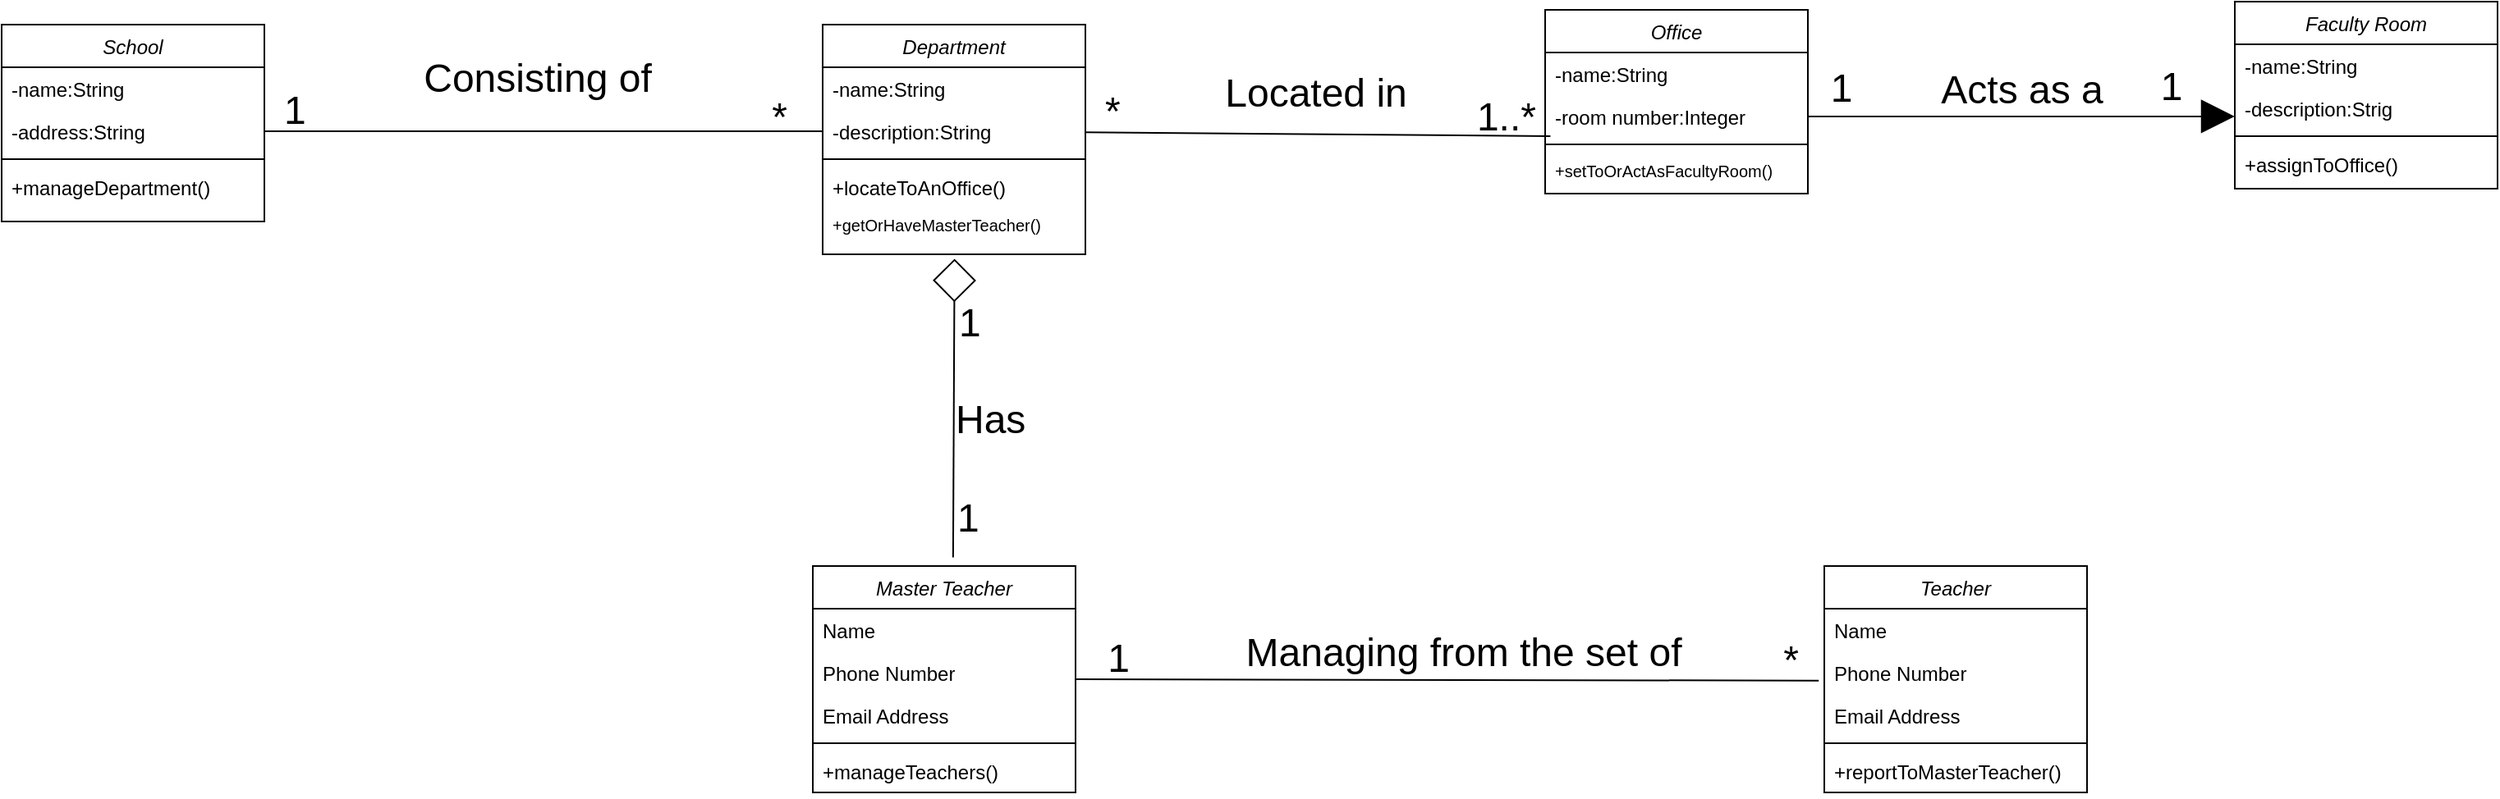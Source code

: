 <mxfile version="22.1.3" type="github">
  <diagram id="C5RBs43oDa-KdzZeNtuy" name="Page-1">
    <mxGraphModel dx="1689" dy="889" grid="1" gridSize="10" guides="1" tooltips="1" connect="1" arrows="1" fold="1" page="1" pageScale="1" pageWidth="827" pageHeight="1169" math="0" shadow="0">
      <root>
        <mxCell id="WIyWlLk6GJQsqaUBKTNV-0" />
        <mxCell id="WIyWlLk6GJQsqaUBKTNV-1" parent="WIyWlLk6GJQsqaUBKTNV-0" />
        <mxCell id="ej-_oAiYleAbexlgmfbg-0" value="School" style="swimlane;fontStyle=2;align=center;verticalAlign=top;childLayout=stackLayout;horizontal=1;startSize=26;horizontalStack=0;resizeParent=1;resizeLast=0;collapsible=1;marginBottom=0;rounded=0;shadow=0;strokeWidth=1;" vertex="1" parent="WIyWlLk6GJQsqaUBKTNV-1">
          <mxGeometry x="60" y="160" width="160" height="120" as="geometry">
            <mxRectangle x="230" y="140" width="160" height="26" as="alternateBounds" />
          </mxGeometry>
        </mxCell>
        <mxCell id="ej-_oAiYleAbexlgmfbg-1" value="-name:String" style="text;align=left;verticalAlign=top;spacingLeft=4;spacingRight=4;overflow=hidden;rotatable=0;points=[[0,0.5],[1,0.5]];portConstraint=eastwest;" vertex="1" parent="ej-_oAiYleAbexlgmfbg-0">
          <mxGeometry y="26" width="160" height="26" as="geometry" />
        </mxCell>
        <mxCell id="ej-_oAiYleAbexlgmfbg-2" value="-address:String" style="text;align=left;verticalAlign=top;spacingLeft=4;spacingRight=4;overflow=hidden;rotatable=0;points=[[0,0.5],[1,0.5]];portConstraint=eastwest;rounded=0;shadow=0;html=0;" vertex="1" parent="ej-_oAiYleAbexlgmfbg-0">
          <mxGeometry y="52" width="160" height="26" as="geometry" />
        </mxCell>
        <mxCell id="ej-_oAiYleAbexlgmfbg-4" value="" style="line;html=1;strokeWidth=1;align=left;verticalAlign=middle;spacingTop=-1;spacingLeft=3;spacingRight=3;rotatable=0;labelPosition=right;points=[];portConstraint=eastwest;" vertex="1" parent="ej-_oAiYleAbexlgmfbg-0">
          <mxGeometry y="78" width="160" height="8" as="geometry" />
        </mxCell>
        <mxCell id="ej-_oAiYleAbexlgmfbg-5" value="+manageDepartment()" style="text;align=left;verticalAlign=top;spacingLeft=4;spacingRight=4;overflow=hidden;rotatable=0;points=[[0,0.5],[1,0.5]];portConstraint=eastwest;" vertex="1" parent="ej-_oAiYleAbexlgmfbg-0">
          <mxGeometry y="86" width="160" height="26" as="geometry" />
        </mxCell>
        <mxCell id="ej-_oAiYleAbexlgmfbg-6" value="Department" style="swimlane;fontStyle=2;align=center;verticalAlign=top;childLayout=stackLayout;horizontal=1;startSize=26;horizontalStack=0;resizeParent=1;resizeLast=0;collapsible=1;marginBottom=0;rounded=0;shadow=0;strokeWidth=1;" vertex="1" parent="WIyWlLk6GJQsqaUBKTNV-1">
          <mxGeometry x="560" y="160" width="160" height="140" as="geometry">
            <mxRectangle x="230" y="140" width="160" height="26" as="alternateBounds" />
          </mxGeometry>
        </mxCell>
        <mxCell id="ej-_oAiYleAbexlgmfbg-7" value="-name:String" style="text;align=left;verticalAlign=top;spacingLeft=4;spacingRight=4;overflow=hidden;rotatable=0;points=[[0,0.5],[1,0.5]];portConstraint=eastwest;" vertex="1" parent="ej-_oAiYleAbexlgmfbg-6">
          <mxGeometry y="26" width="160" height="26" as="geometry" />
        </mxCell>
        <mxCell id="ej-_oAiYleAbexlgmfbg-8" value="-description:String" style="text;align=left;verticalAlign=top;spacingLeft=4;spacingRight=4;overflow=hidden;rotatable=0;points=[[0,0.5],[1,0.5]];portConstraint=eastwest;rounded=0;shadow=0;html=0;" vertex="1" parent="ej-_oAiYleAbexlgmfbg-6">
          <mxGeometry y="52" width="160" height="26" as="geometry" />
        </mxCell>
        <mxCell id="ej-_oAiYleAbexlgmfbg-10" value="" style="line;html=1;strokeWidth=1;align=left;verticalAlign=middle;spacingTop=-1;spacingLeft=3;spacingRight=3;rotatable=0;labelPosition=right;points=[];portConstraint=eastwest;" vertex="1" parent="ej-_oAiYleAbexlgmfbg-6">
          <mxGeometry y="78" width="160" height="8" as="geometry" />
        </mxCell>
        <mxCell id="ej-_oAiYleAbexlgmfbg-11" value="+locateToAnOffice()" style="text;align=left;verticalAlign=top;spacingLeft=4;spacingRight=4;overflow=hidden;rotatable=0;points=[[0,0.5],[1,0.5]];portConstraint=eastwest;" vertex="1" parent="ej-_oAiYleAbexlgmfbg-6">
          <mxGeometry y="86" width="160" height="24" as="geometry" />
        </mxCell>
        <mxCell id="ej-_oAiYleAbexlgmfbg-82" value="+getOrHaveMasterTeacher()" style="text;align=left;verticalAlign=top;spacingLeft=4;spacingRight=4;overflow=hidden;rotatable=0;points=[[0,0.5],[1,0.5]];portConstraint=eastwest;fontSize=10;" vertex="1" parent="ej-_oAiYleAbexlgmfbg-6">
          <mxGeometry y="110" width="160" height="30" as="geometry" />
        </mxCell>
        <mxCell id="ej-_oAiYleAbexlgmfbg-12" value="Office" style="swimlane;fontStyle=2;align=center;verticalAlign=top;childLayout=stackLayout;horizontal=1;startSize=26;horizontalStack=0;resizeParent=1;resizeLast=0;collapsible=1;marginBottom=0;rounded=0;shadow=0;strokeWidth=1;" vertex="1" parent="WIyWlLk6GJQsqaUBKTNV-1">
          <mxGeometry x="1000" y="151" width="160" height="112" as="geometry">
            <mxRectangle x="230" y="140" width="160" height="26" as="alternateBounds" />
          </mxGeometry>
        </mxCell>
        <mxCell id="ej-_oAiYleAbexlgmfbg-13" value="-name:String" style="text;align=left;verticalAlign=top;spacingLeft=4;spacingRight=4;overflow=hidden;rotatable=0;points=[[0,0.5],[1,0.5]];portConstraint=eastwest;" vertex="1" parent="ej-_oAiYleAbexlgmfbg-12">
          <mxGeometry y="26" width="160" height="26" as="geometry" />
        </mxCell>
        <mxCell id="ej-_oAiYleAbexlgmfbg-14" value="-room number:Integer" style="text;align=left;verticalAlign=top;spacingLeft=4;spacingRight=4;overflow=hidden;rotatable=0;points=[[0,0.5],[1,0.5]];portConstraint=eastwest;rounded=0;shadow=0;html=0;" vertex="1" parent="ej-_oAiYleAbexlgmfbg-12">
          <mxGeometry y="52" width="160" height="26" as="geometry" />
        </mxCell>
        <mxCell id="ej-_oAiYleAbexlgmfbg-16" value="" style="line;html=1;strokeWidth=1;align=left;verticalAlign=middle;spacingTop=-1;spacingLeft=3;spacingRight=3;rotatable=0;labelPosition=right;points=[];portConstraint=eastwest;" vertex="1" parent="ej-_oAiYleAbexlgmfbg-12">
          <mxGeometry y="78" width="160" height="8" as="geometry" />
        </mxCell>
        <mxCell id="ej-_oAiYleAbexlgmfbg-17" value="+setToOrActAsFacultyRoom()" style="text;align=left;verticalAlign=top;spacingLeft=4;spacingRight=4;overflow=hidden;rotatable=0;points=[[0,0.5],[1,0.5]];portConstraint=eastwest;fontSize=10;" vertex="1" parent="ej-_oAiYleAbexlgmfbg-12">
          <mxGeometry y="86" width="160" height="26" as="geometry" />
        </mxCell>
        <mxCell id="ej-_oAiYleAbexlgmfbg-18" value="Faculty Room" style="swimlane;fontStyle=2;align=center;verticalAlign=top;childLayout=stackLayout;horizontal=1;startSize=26;horizontalStack=0;resizeParent=1;resizeLast=0;collapsible=1;marginBottom=0;rounded=0;shadow=0;strokeWidth=1;" vertex="1" parent="WIyWlLk6GJQsqaUBKTNV-1">
          <mxGeometry x="1420" y="146" width="160" height="114" as="geometry">
            <mxRectangle x="230" y="140" width="160" height="26" as="alternateBounds" />
          </mxGeometry>
        </mxCell>
        <mxCell id="ej-_oAiYleAbexlgmfbg-19" value="-name:String" style="text;align=left;verticalAlign=top;spacingLeft=4;spacingRight=4;overflow=hidden;rotatable=0;points=[[0,0.5],[1,0.5]];portConstraint=eastwest;" vertex="1" parent="ej-_oAiYleAbexlgmfbg-18">
          <mxGeometry y="26" width="160" height="26" as="geometry" />
        </mxCell>
        <mxCell id="ej-_oAiYleAbexlgmfbg-20" value="-description:Strig" style="text;align=left;verticalAlign=top;spacingLeft=4;spacingRight=4;overflow=hidden;rotatable=0;points=[[0,0.5],[1,0.5]];portConstraint=eastwest;rounded=0;shadow=0;html=0;" vertex="1" parent="ej-_oAiYleAbexlgmfbg-18">
          <mxGeometry y="52" width="160" height="26" as="geometry" />
        </mxCell>
        <mxCell id="ej-_oAiYleAbexlgmfbg-22" value="" style="line;html=1;strokeWidth=1;align=left;verticalAlign=middle;spacingTop=-1;spacingLeft=3;spacingRight=3;rotatable=0;labelPosition=right;points=[];portConstraint=eastwest;" vertex="1" parent="ej-_oAiYleAbexlgmfbg-18">
          <mxGeometry y="78" width="160" height="8" as="geometry" />
        </mxCell>
        <mxCell id="ej-_oAiYleAbexlgmfbg-23" value="+assignToOffice()" style="text;align=left;verticalAlign=top;spacingLeft=4;spacingRight=4;overflow=hidden;rotatable=0;points=[[0,0.5],[1,0.5]];portConstraint=eastwest;" vertex="1" parent="ej-_oAiYleAbexlgmfbg-18">
          <mxGeometry y="86" width="160" height="26" as="geometry" />
        </mxCell>
        <mxCell id="ej-_oAiYleAbexlgmfbg-24" value="Master Teacher" style="swimlane;fontStyle=2;align=center;verticalAlign=top;childLayout=stackLayout;horizontal=1;startSize=26;horizontalStack=0;resizeParent=1;resizeLast=0;collapsible=1;marginBottom=0;rounded=0;shadow=0;strokeWidth=1;" vertex="1" parent="WIyWlLk6GJQsqaUBKTNV-1">
          <mxGeometry x="554" y="490" width="160" height="138" as="geometry">
            <mxRectangle x="230" y="140" width="160" height="26" as="alternateBounds" />
          </mxGeometry>
        </mxCell>
        <mxCell id="ej-_oAiYleAbexlgmfbg-25" value="Name" style="text;align=left;verticalAlign=top;spacingLeft=4;spacingRight=4;overflow=hidden;rotatable=0;points=[[0,0.5],[1,0.5]];portConstraint=eastwest;" vertex="1" parent="ej-_oAiYleAbexlgmfbg-24">
          <mxGeometry y="26" width="160" height="26" as="geometry" />
        </mxCell>
        <mxCell id="ej-_oAiYleAbexlgmfbg-26" value="Phone Number" style="text;align=left;verticalAlign=top;spacingLeft=4;spacingRight=4;overflow=hidden;rotatable=0;points=[[0,0.5],[1,0.5]];portConstraint=eastwest;rounded=0;shadow=0;html=0;" vertex="1" parent="ej-_oAiYleAbexlgmfbg-24">
          <mxGeometry y="52" width="160" height="26" as="geometry" />
        </mxCell>
        <mxCell id="ej-_oAiYleAbexlgmfbg-27" value="Email Address" style="text;align=left;verticalAlign=top;spacingLeft=4;spacingRight=4;overflow=hidden;rotatable=0;points=[[0,0.5],[1,0.5]];portConstraint=eastwest;rounded=0;shadow=0;html=0;" vertex="1" parent="ej-_oAiYleAbexlgmfbg-24">
          <mxGeometry y="78" width="160" height="26" as="geometry" />
        </mxCell>
        <mxCell id="ej-_oAiYleAbexlgmfbg-28" value="" style="line;html=1;strokeWidth=1;align=left;verticalAlign=middle;spacingTop=-1;spacingLeft=3;spacingRight=3;rotatable=0;labelPosition=right;points=[];portConstraint=eastwest;" vertex="1" parent="ej-_oAiYleAbexlgmfbg-24">
          <mxGeometry y="104" width="160" height="8" as="geometry" />
        </mxCell>
        <mxCell id="ej-_oAiYleAbexlgmfbg-29" value="+manageTeachers()" style="text;align=left;verticalAlign=top;spacingLeft=4;spacingRight=4;overflow=hidden;rotatable=0;points=[[0,0.5],[1,0.5]];portConstraint=eastwest;" vertex="1" parent="ej-_oAiYleAbexlgmfbg-24">
          <mxGeometry y="112" width="160" height="26" as="geometry" />
        </mxCell>
        <mxCell id="ej-_oAiYleAbexlgmfbg-43" value="" style="endArrow=none;shadow=0;strokeWidth=1;rounded=0;endFill=0;elbow=vertical;entryX=0.02;entryY=-0.04;entryDx=0;entryDy=0;entryPerimeter=0;" edge="1" parent="WIyWlLk6GJQsqaUBKTNV-1" source="ej-_oAiYleAbexlgmfbg-8">
          <mxGeometry x="0.5" y="41" relative="1" as="geometry">
            <mxPoint x="760" y="228" as="sourcePoint" />
            <mxPoint x="1003.2" y="227.96" as="targetPoint" />
            <mxPoint x="-40" y="32" as="offset" />
          </mxGeometry>
        </mxCell>
        <mxCell id="ej-_oAiYleAbexlgmfbg-44" value="*" style="resizable=0;align=left;verticalAlign=bottom;labelBackgroundColor=none;fontSize=24;" connectable="0" vertex="1" parent="ej-_oAiYleAbexlgmfbg-43">
          <mxGeometry x="-1" relative="1" as="geometry">
            <mxPoint x="10" as="offset" />
          </mxGeometry>
        </mxCell>
        <mxCell id="ej-_oAiYleAbexlgmfbg-45" value="1..*" style="resizable=0;align=right;verticalAlign=bottom;labelBackgroundColor=none;fontSize=24;" connectable="0" vertex="1" parent="ej-_oAiYleAbexlgmfbg-43">
          <mxGeometry x="1" relative="1" as="geometry">
            <mxPoint x="-7" y="1" as="offset" />
          </mxGeometry>
        </mxCell>
        <mxCell id="ej-_oAiYleAbexlgmfbg-46" value="Located in" style="text;html=1;resizable=0;points=[];;align=center;verticalAlign=bottom;labelBackgroundColor=none;rounded=0;shadow=0;strokeWidth=1;fontSize=24;" vertex="1" connectable="0" parent="ej-_oAiYleAbexlgmfbg-43">
          <mxGeometry x="0.5" y="49" relative="1" as="geometry">
            <mxPoint x="-73" y="40" as="offset" />
          </mxGeometry>
        </mxCell>
        <mxCell id="ej-_oAiYleAbexlgmfbg-49" value="" style="endArrow=none;shadow=0;strokeWidth=1;rounded=0;endFill=0;elbow=vertical;exitX=1;exitY=0.5;exitDx=0;exitDy=0;entryX=0;entryY=0.5;entryDx=0;entryDy=0;" edge="1" parent="WIyWlLk6GJQsqaUBKTNV-1" source="ej-_oAiYleAbexlgmfbg-2" target="ej-_oAiYleAbexlgmfbg-8">
          <mxGeometry x="0.5" y="41" relative="1" as="geometry">
            <mxPoint x="740" y="384" as="sourcePoint" />
            <mxPoint x="1070" y="374" as="targetPoint" />
            <mxPoint x="-40" y="32" as="offset" />
          </mxGeometry>
        </mxCell>
        <mxCell id="ej-_oAiYleAbexlgmfbg-50" value="1" style="resizable=0;align=left;verticalAlign=bottom;labelBackgroundColor=none;fontSize=24;" connectable="0" vertex="1" parent="ej-_oAiYleAbexlgmfbg-49">
          <mxGeometry x="-1" relative="1" as="geometry">
            <mxPoint x="10" as="offset" />
          </mxGeometry>
        </mxCell>
        <mxCell id="ej-_oAiYleAbexlgmfbg-51" value="*" style="resizable=0;align=right;verticalAlign=bottom;labelBackgroundColor=none;fontSize=24;" connectable="0" vertex="1" parent="ej-_oAiYleAbexlgmfbg-49">
          <mxGeometry x="1" relative="1" as="geometry">
            <mxPoint x="-20" y="4" as="offset" />
          </mxGeometry>
        </mxCell>
        <mxCell id="ej-_oAiYleAbexlgmfbg-52" value="Consisting of" style="text;html=1;resizable=0;points=[];;align=center;verticalAlign=bottom;labelBackgroundColor=none;rounded=0;shadow=0;strokeWidth=1;fontSize=24;" vertex="1" connectable="0" parent="ej-_oAiYleAbexlgmfbg-49">
          <mxGeometry x="0.5" y="49" relative="1" as="geometry">
            <mxPoint x="-89" y="33" as="offset" />
          </mxGeometry>
        </mxCell>
        <mxCell id="ej-_oAiYleAbexlgmfbg-53" value="" style="endArrow=block;html=1;rounded=0;entryX=0;entryY=0.692;entryDx=0;entryDy=0;entryPerimeter=0;endSize=18;endFill=1;verticalAlign=bottom;" edge="1" parent="WIyWlLk6GJQsqaUBKTNV-1" source="ej-_oAiYleAbexlgmfbg-14" target="ej-_oAiYleAbexlgmfbg-20">
          <mxGeometry width="50" height="50" relative="1" as="geometry">
            <mxPoint x="950" y="304" as="sourcePoint" />
            <mxPoint x="1000" y="254" as="targetPoint" />
          </mxGeometry>
        </mxCell>
        <mxCell id="ej-_oAiYleAbexlgmfbg-57" value="1" style="edgeLabel;html=1;align=center;verticalAlign=bottom;resizable=0;points=[];fontSize=24;" vertex="1" connectable="0" parent="ej-_oAiYleAbexlgmfbg-53">
          <mxGeometry x="-0.607" relative="1" as="geometry">
            <mxPoint x="-31" as="offset" />
          </mxGeometry>
        </mxCell>
        <mxCell id="ej-_oAiYleAbexlgmfbg-59" value="Acts as a" style="edgeLabel;html=1;align=center;verticalAlign=bottom;resizable=0;points=[];fontSize=24;" vertex="1" connectable="0" parent="ej-_oAiYleAbexlgmfbg-53">
          <mxGeometry x="-0.607" relative="1" as="geometry">
            <mxPoint x="79" y="1" as="offset" />
          </mxGeometry>
        </mxCell>
        <mxCell id="ej-_oAiYleAbexlgmfbg-84" value="1" style="edgeLabel;html=1;align=center;verticalAlign=bottom;resizable=0;points=[];fontSize=24;labelPosition=center;verticalLabelPosition=top;" vertex="1" connectable="0" parent="ej-_oAiYleAbexlgmfbg-53">
          <mxGeometry x="0.733" y="1" relative="1" as="geometry">
            <mxPoint x="-5" as="offset" />
          </mxGeometry>
        </mxCell>
        <mxCell id="ej-_oAiYleAbexlgmfbg-54" value="" style="endArrow=diamond;html=1;rounded=0;strokeColor=default;startArrow=none;startFill=0;endFill=0;exitX=0.534;exitY=-0.038;exitDx=0;exitDy=0;strokeOpacity=100;endSize=24;exitPerimeter=0;fontFamily=Helvetica;entryX=0.502;entryY=1.091;entryDx=0;entryDy=0;entryPerimeter=0;" edge="1" parent="WIyWlLk6GJQsqaUBKTNV-1" source="ej-_oAiYleAbexlgmfbg-24" target="ej-_oAiYleAbexlgmfbg-82">
          <mxGeometry width="50" height="50" relative="1" as="geometry">
            <mxPoint x="664.92" y="480" as="sourcePoint" />
            <mxPoint x="620" y="390" as="targetPoint" />
          </mxGeometry>
        </mxCell>
        <mxCell id="ej-_oAiYleAbexlgmfbg-70" value="1" style="edgeLabel;html=1;align=left;verticalAlign=middle;resizable=0;points=[];fontSize=24;labelPosition=right;verticalLabelPosition=middle;" vertex="1" connectable="0" parent="ej-_oAiYleAbexlgmfbg-54">
          <mxGeometry x="0.852" y="-3" relative="1" as="geometry">
            <mxPoint x="-2" y="25" as="offset" />
          </mxGeometry>
        </mxCell>
        <mxCell id="ej-_oAiYleAbexlgmfbg-73" value="&lt;font style=&quot;font-size: 24px;&quot;&gt;1&lt;/font&gt;" style="edgeLabel;html=1;align=left;verticalAlign=middle;resizable=0;points=[];labelPosition=right;verticalLabelPosition=middle;" vertex="1" connectable="0" parent="ej-_oAiYleAbexlgmfbg-54">
          <mxGeometry x="-0.731" relative="1" as="geometry">
            <mxPoint as="offset" />
          </mxGeometry>
        </mxCell>
        <mxCell id="ej-_oAiYleAbexlgmfbg-75" value="&lt;font style=&quot;font-size: 24px;&quot;&gt;Has&lt;/font&gt;" style="edgeLabel;html=1;align=left;verticalAlign=middle;resizable=0;points=[];labelPosition=right;verticalLabelPosition=middle;" vertex="1" connectable="0" parent="ej-_oAiYleAbexlgmfbg-54">
          <mxGeometry x="-0.244" y="1" relative="1" as="geometry">
            <mxPoint y="-15" as="offset" />
          </mxGeometry>
        </mxCell>
        <mxCell id="ej-_oAiYleAbexlgmfbg-61" value="Teacher" style="swimlane;fontStyle=2;align=center;verticalAlign=top;childLayout=stackLayout;horizontal=1;startSize=26;horizontalStack=0;resizeParent=1;resizeLast=0;collapsible=1;marginBottom=0;rounded=0;shadow=0;strokeWidth=1;" vertex="1" parent="WIyWlLk6GJQsqaUBKTNV-1">
          <mxGeometry x="1170" y="490" width="160" height="138" as="geometry">
            <mxRectangle x="230" y="140" width="160" height="26" as="alternateBounds" />
          </mxGeometry>
        </mxCell>
        <mxCell id="ej-_oAiYleAbexlgmfbg-62" value="Name" style="text;align=left;verticalAlign=top;spacingLeft=4;spacingRight=4;overflow=hidden;rotatable=0;points=[[0,0.5],[1,0.5]];portConstraint=eastwest;" vertex="1" parent="ej-_oAiYleAbexlgmfbg-61">
          <mxGeometry y="26" width="160" height="26" as="geometry" />
        </mxCell>
        <mxCell id="ej-_oAiYleAbexlgmfbg-63" value="Phone Number" style="text;align=left;verticalAlign=top;spacingLeft=4;spacingRight=4;overflow=hidden;rotatable=0;points=[[0,0.5],[1,0.5]];portConstraint=eastwest;rounded=0;shadow=0;html=0;" vertex="1" parent="ej-_oAiYleAbexlgmfbg-61">
          <mxGeometry y="52" width="160" height="26" as="geometry" />
        </mxCell>
        <mxCell id="ej-_oAiYleAbexlgmfbg-64" value="Email Address" style="text;align=left;verticalAlign=top;spacingLeft=4;spacingRight=4;overflow=hidden;rotatable=0;points=[[0,0.5],[1,0.5]];portConstraint=eastwest;rounded=0;shadow=0;html=0;" vertex="1" parent="ej-_oAiYleAbexlgmfbg-61">
          <mxGeometry y="78" width="160" height="26" as="geometry" />
        </mxCell>
        <mxCell id="ej-_oAiYleAbexlgmfbg-65" value="" style="line;html=1;strokeWidth=1;align=left;verticalAlign=middle;spacingTop=-1;spacingLeft=3;spacingRight=3;rotatable=0;labelPosition=right;points=[];portConstraint=eastwest;" vertex="1" parent="ej-_oAiYleAbexlgmfbg-61">
          <mxGeometry y="104" width="160" height="8" as="geometry" />
        </mxCell>
        <mxCell id="ej-_oAiYleAbexlgmfbg-66" value="+reportToMasterTeacher()" style="text;align=left;verticalAlign=top;spacingLeft=4;spacingRight=4;overflow=hidden;rotatable=0;points=[[0,0.5],[1,0.5]];portConstraint=eastwest;" vertex="1" parent="ej-_oAiYleAbexlgmfbg-61">
          <mxGeometry y="112" width="160" height="26" as="geometry" />
        </mxCell>
        <mxCell id="ej-_oAiYleAbexlgmfbg-76" value="" style="endArrow=none;shadow=0;strokeWidth=1;rounded=0;endFill=0;elbow=vertical;exitX=1;exitY=0.5;exitDx=0;exitDy=0;entryX=-0.021;entryY=0.687;entryDx=0;entryDy=0;entryPerimeter=0;" edge="1" parent="WIyWlLk6GJQsqaUBKTNV-1" source="ej-_oAiYleAbexlgmfbg-24" target="ej-_oAiYleAbexlgmfbg-63">
          <mxGeometry x="0.5" y="41" relative="1" as="geometry">
            <mxPoint x="720" y="530" as="sourcePoint" />
            <mxPoint x="1060" y="530" as="targetPoint" />
            <mxPoint x="-40" y="32" as="offset" />
          </mxGeometry>
        </mxCell>
        <mxCell id="ej-_oAiYleAbexlgmfbg-77" value="1" style="resizable=0;align=center;verticalAlign=bottom;labelBackgroundColor=none;fontSize=24;labelPosition=center;verticalLabelPosition=top;" connectable="0" vertex="1" parent="ej-_oAiYleAbexlgmfbg-76">
          <mxGeometry x="-1" relative="1" as="geometry">
            <mxPoint x="26" as="offset" />
          </mxGeometry>
        </mxCell>
        <mxCell id="ej-_oAiYleAbexlgmfbg-78" value="*" style="resizable=0;align=center;verticalAlign=bottom;labelBackgroundColor=none;fontSize=24;labelPosition=center;verticalLabelPosition=top;" connectable="0" vertex="1" parent="ej-_oAiYleAbexlgmfbg-76">
          <mxGeometry x="1" relative="1" as="geometry">
            <mxPoint x="-17" as="offset" />
          </mxGeometry>
        </mxCell>
        <mxCell id="ej-_oAiYleAbexlgmfbg-80" value="&lt;font style=&quot;font-size: 24px;&quot;&gt;Managing from the set of&lt;/font&gt;" style="edgeLabel;html=1;align=center;verticalAlign=bottom;resizable=0;points=[];labelPosition=center;verticalLabelPosition=top;" vertex="1" connectable="0" parent="ej-_oAiYleAbexlgmfbg-76">
          <mxGeometry x="-0.101" relative="1" as="geometry">
            <mxPoint x="32" as="offset" />
          </mxGeometry>
        </mxCell>
      </root>
    </mxGraphModel>
  </diagram>
</mxfile>
